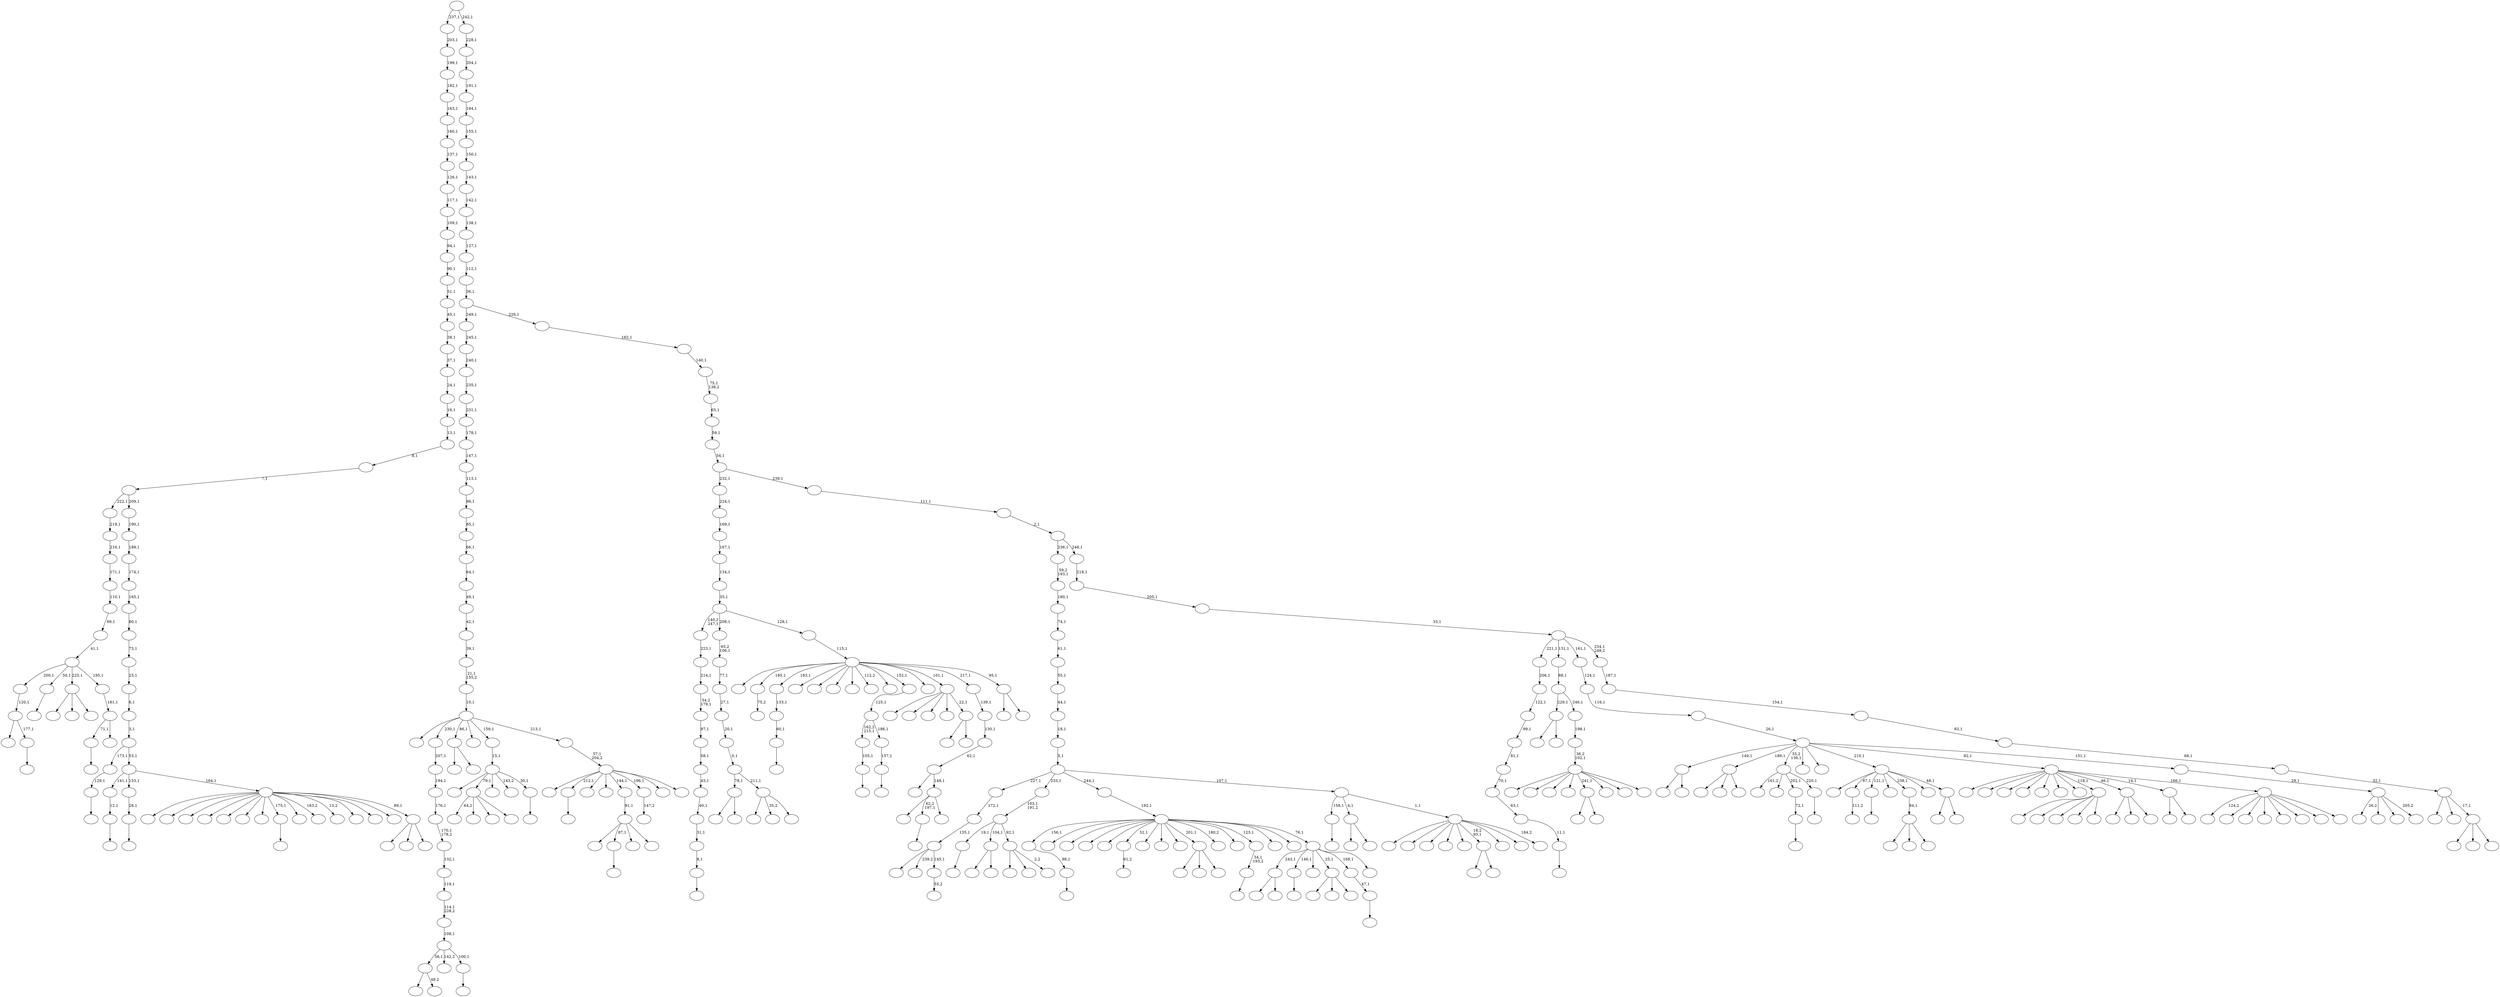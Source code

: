 digraph T {
	450 [label=""]
	449 [label=""]
	448 [label=""]
	447 [label=""]
	446 [label=""]
	445 [label=""]
	444 [label=""]
	443 [label=""]
	442 [label=""]
	441 [label=""]
	440 [label=""]
	439 [label=""]
	438 [label=""]
	437 [label=""]
	436 [label=""]
	435 [label=""]
	434 [label=""]
	433 [label=""]
	432 [label=""]
	431 [label=""]
	430 [label=""]
	429 [label=""]
	428 [label=""]
	427 [label=""]
	426 [label=""]
	425 [label=""]
	424 [label=""]
	423 [label=""]
	422 [label=""]
	421 [label=""]
	420 [label=""]
	419 [label=""]
	418 [label=""]
	417 [label=""]
	416 [label=""]
	415 [label=""]
	414 [label=""]
	413 [label=""]
	412 [label=""]
	411 [label=""]
	410 [label=""]
	409 [label=""]
	408 [label=""]
	407 [label=""]
	406 [label=""]
	405 [label=""]
	404 [label=""]
	403 [label=""]
	402 [label=""]
	401 [label=""]
	400 [label=""]
	399 [label=""]
	398 [label=""]
	397 [label=""]
	396 [label=""]
	395 [label=""]
	394 [label=""]
	393 [label=""]
	392 [label=""]
	391 [label=""]
	390 [label=""]
	389 [label=""]
	388 [label=""]
	387 [label=""]
	386 [label=""]
	385 [label=""]
	384 [label=""]
	383 [label=""]
	382 [label=""]
	381 [label=""]
	380 [label=""]
	379 [label=""]
	378 [label=""]
	377 [label=""]
	376 [label=""]
	375 [label=""]
	374 [label=""]
	373 [label=""]
	372 [label=""]
	371 [label=""]
	370 [label=""]
	369 [label=""]
	368 [label=""]
	367 [label=""]
	366 [label=""]
	365 [label=""]
	364 [label=""]
	363 [label=""]
	362 [label=""]
	361 [label=""]
	360 [label=""]
	359 [label=""]
	358 [label=""]
	357 [label=""]
	356 [label=""]
	355 [label=""]
	354 [label=""]
	353 [label=""]
	352 [label=""]
	351 [label=""]
	350 [label=""]
	349 [label=""]
	348 [label=""]
	347 [label=""]
	346 [label=""]
	345 [label=""]
	344 [label=""]
	343 [label=""]
	342 [label=""]
	341 [label=""]
	340 [label=""]
	339 [label=""]
	338 [label=""]
	337 [label=""]
	336 [label=""]
	335 [label=""]
	334 [label=""]
	333 [label=""]
	332 [label=""]
	331 [label=""]
	330 [label=""]
	329 [label=""]
	328 [label=""]
	327 [label=""]
	326 [label=""]
	325 [label=""]
	324 [label=""]
	323 [label=""]
	322 [label=""]
	321 [label=""]
	320 [label=""]
	319 [label=""]
	318 [label=""]
	317 [label=""]
	316 [label=""]
	315 [label=""]
	314 [label=""]
	313 [label=""]
	312 [label=""]
	311 [label=""]
	310 [label=""]
	309 [label=""]
	308 [label=""]
	307 [label=""]
	306 [label=""]
	305 [label=""]
	304 [label=""]
	303 [label=""]
	302 [label=""]
	301 [label=""]
	300 [label=""]
	299 [label=""]
	298 [label=""]
	297 [label=""]
	296 [label=""]
	295 [label=""]
	294 [label=""]
	293 [label=""]
	292 [label=""]
	291 [label=""]
	290 [label=""]
	289 [label=""]
	288 [label=""]
	287 [label=""]
	286 [label=""]
	285 [label=""]
	284 [label=""]
	283 [label=""]
	282 [label=""]
	281 [label=""]
	280 [label=""]
	279 [label=""]
	278 [label=""]
	277 [label=""]
	276 [label=""]
	275 [label=""]
	274 [label=""]
	273 [label=""]
	272 [label=""]
	271 [label=""]
	270 [label=""]
	269 [label=""]
	268 [label=""]
	267 [label=""]
	266 [label=""]
	265 [label=""]
	264 [label=""]
	263 [label=""]
	262 [label=""]
	261 [label=""]
	260 [label=""]
	259 [label=""]
	258 [label=""]
	257 [label=""]
	256 [label=""]
	255 [label=""]
	254 [label=""]
	253 [label=""]
	252 [label=""]
	251 [label=""]
	250 [label=""]
	249 [label=""]
	248 [label=""]
	247 [label=""]
	246 [label=""]
	245 [label=""]
	244 [label=""]
	243 [label=""]
	242 [label=""]
	241 [label=""]
	240 [label=""]
	239 [label=""]
	238 [label=""]
	237 [label=""]
	236 [label=""]
	235 [label=""]
	234 [label=""]
	233 [label=""]
	232 [label=""]
	231 [label=""]
	230 [label=""]
	229 [label=""]
	228 [label=""]
	227 [label=""]
	226 [label=""]
	225 [label=""]
	224 [label=""]
	223 [label=""]
	222 [label=""]
	221 [label=""]
	220 [label=""]
	219 [label=""]
	218 [label=""]
	217 [label=""]
	216 [label=""]
	215 [label=""]
	214 [label=""]
	213 [label=""]
	212 [label=""]
	211 [label=""]
	210 [label=""]
	209 [label=""]
	208 [label=""]
	207 [label=""]
	206 [label=""]
	205 [label=""]
	204 [label=""]
	203 [label=""]
	202 [label=""]
	201 [label=""]
	200 [label=""]
	199 [label=""]
	198 [label=""]
	197 [label=""]
	196 [label=""]
	195 [label=""]
	194 [label=""]
	193 [label=""]
	192 [label=""]
	191 [label=""]
	190 [label=""]
	189 [label=""]
	188 [label=""]
	187 [label=""]
	186 [label=""]
	185 [label=""]
	184 [label=""]
	183 [label=""]
	182 [label=""]
	181 [label=""]
	180 [label=""]
	179 [label=""]
	178 [label=""]
	177 [label=""]
	176 [label=""]
	175 [label=""]
	174 [label=""]
	173 [label=""]
	172 [label=""]
	171 [label=""]
	170 [label=""]
	169 [label=""]
	168 [label=""]
	167 [label=""]
	166 [label=""]
	165 [label=""]
	164 [label=""]
	163 [label=""]
	162 [label=""]
	161 [label=""]
	160 [label=""]
	159 [label=""]
	158 [label=""]
	157 [label=""]
	156 [label=""]
	155 [label=""]
	154 [label=""]
	153 [label=""]
	152 [label=""]
	151 [label=""]
	150 [label=""]
	149 [label=""]
	148 [label=""]
	147 [label=""]
	146 [label=""]
	145 [label=""]
	144 [label=""]
	143 [label=""]
	142 [label=""]
	141 [label=""]
	140 [label=""]
	139 [label=""]
	138 [label=""]
	137 [label=""]
	136 [label=""]
	135 [label=""]
	134 [label=""]
	133 [label=""]
	132 [label=""]
	131 [label=""]
	130 [label=""]
	129 [label=""]
	128 [label=""]
	127 [label=""]
	126 [label=""]
	125 [label=""]
	124 [label=""]
	123 [label=""]
	122 [label=""]
	121 [label=""]
	120 [label=""]
	119 [label=""]
	118 [label=""]
	117 [label=""]
	116 [label=""]
	115 [label=""]
	114 [label=""]
	113 [label=""]
	112 [label=""]
	111 [label=""]
	110 [label=""]
	109 [label=""]
	108 [label=""]
	107 [label=""]
	106 [label=""]
	105 [label=""]
	104 [label=""]
	103 [label=""]
	102 [label=""]
	101 [label=""]
	100 [label=""]
	99 [label=""]
	98 [label=""]
	97 [label=""]
	96 [label=""]
	95 [label=""]
	94 [label=""]
	93 [label=""]
	92 [label=""]
	91 [label=""]
	90 [label=""]
	89 [label=""]
	88 [label=""]
	87 [label=""]
	86 [label=""]
	85 [label=""]
	84 [label=""]
	83 [label=""]
	82 [label=""]
	81 [label=""]
	80 [label=""]
	79 [label=""]
	78 [label=""]
	77 [label=""]
	76 [label=""]
	75 [label=""]
	74 [label=""]
	73 [label=""]
	72 [label=""]
	71 [label=""]
	70 [label=""]
	69 [label=""]
	68 [label=""]
	67 [label=""]
	66 [label=""]
	65 [label=""]
	64 [label=""]
	63 [label=""]
	62 [label=""]
	61 [label=""]
	60 [label=""]
	59 [label=""]
	58 [label=""]
	57 [label=""]
	56 [label=""]
	55 [label=""]
	54 [label=""]
	53 [label=""]
	52 [label=""]
	51 [label=""]
	50 [label=""]
	49 [label=""]
	48 [label=""]
	47 [label=""]
	46 [label=""]
	45 [label=""]
	44 [label=""]
	43 [label=""]
	42 [label=""]
	41 [label=""]
	40 [label=""]
	39 [label=""]
	38 [label=""]
	37 [label=""]
	36 [label=""]
	35 [label=""]
	34 [label=""]
	33 [label=""]
	32 [label=""]
	31 [label=""]
	30 [label=""]
	29 [label=""]
	28 [label=""]
	27 [label=""]
	26 [label=""]
	25 [label=""]
	24 [label=""]
	23 [label=""]
	22 [label=""]
	21 [label=""]
	20 [label=""]
	19 [label=""]
	18 [label=""]
	17 [label=""]
	16 [label=""]
	15 [label=""]
	14 [label=""]
	13 [label=""]
	12 [label=""]
	11 [label=""]
	10 [label=""]
	9 [label=""]
	8 [label=""]
	7 [label=""]
	6 [label=""]
	5 [label=""]
	4 [label=""]
	3 [label=""]
	2 [label=""]
	1 [label=""]
	0 [label=""]
	449 -> 450 [label=""]
	448 -> 449 [label="98,1"]
	436 -> 437 [label=""]
	434 -> 435 [label=""]
	429 -> 438 [label=""]
	429 -> 430 [label=""]
	409 -> 410 [label=""]
	407 -> 408 [label=""]
	406 -> 407 [label="9,1"]
	405 -> 406 [label="31,1"]
	404 -> 405 [label="40,1"]
	403 -> 404 [label="43,1"]
	402 -> 403 [label="58,1"]
	401 -> 402 [label="97,1"]
	400 -> 401 [label="54,2\n179,1"]
	399 -> 400 [label="214,1"]
	398 -> 399 [label="223,1"]
	387 -> 388 [label="75,2"]
	385 -> 386 [label=""]
	384 -> 385 [label="60,1"]
	383 -> 384 [label="133,1"]
	381 -> 382 [label="55,2"]
	380 -> 427 [label=""]
	380 -> 424 [label="239,2"]
	380 -> 381 [label="145,1"]
	379 -> 380 [label="135,1"]
	378 -> 379 [label="172,1"]
	376 -> 377 [label=""]
	370 -> 371 [label=""]
	369 -> 370 [label="105,1"]
	362 -> 414 [label=""]
	362 -> 363 [label="49,2"]
	349 -> 425 [label=""]
	349 -> 394 [label=""]
	349 -> 350 [label=""]
	342 -> 343 [label=""]
	341 -> 362 [label="56,1"]
	341 -> 358 [label="142,2"]
	341 -> 342 [label="100,1"]
	340 -> 341 [label="108,1"]
	339 -> 340 [label="114,1\n228,2"]
	338 -> 339 [label="119,1"]
	337 -> 338 [label="132,1"]
	336 -> 337 [label="170,1\n178,2"]
	335 -> 336 [label="176,1"]
	334 -> 335 [label="194,1"]
	333 -> 334 [label="207,1"]
	328 -> 329 [label="111,2"]
	318 -> 319 [label="61,2"]
	316 -> 317 [label=""]
	311 -> 444 [label="64,2"]
	311 -> 391 [label=""]
	311 -> 354 [label=""]
	311 -> 312 [label=""]
	306 -> 307 [label=""]
	305 -> 306 [label="12,1"]
	300 -> 301 [label=""]
	299 -> 300 [label="129,1"]
	296 -> 297 [label=""]
	295 -> 296 [label="72,1"]
	293 -> 294 [label=""]
	290 -> 291 [label=""]
	287 -> 322 [label=""]
	287 -> 288 [label=""]
	285 -> 428 [label=""]
	285 -> 286 [label=""]
	282 -> 283 [label=""]
	281 -> 355 [label=""]
	281 -> 282 [label="177,1"]
	280 -> 281 [label="120,1"]
	278 -> 279 [label=""]
	275 -> 276 [label=""]
	274 -> 442 [label="161,2"]
	274 -> 345 [label=""]
	274 -> 295 [label="202,1"]
	274 -> 275 [label="220,1"]
	262 -> 263 [label=""]
	261 -> 262 [label="11,1"]
	260 -> 261 [label="63,1"]
	259 -> 260 [label="70,1"]
	258 -> 259 [label="81,1"]
	257 -> 258 [label="99,1"]
	256 -> 257 [label="122,1"]
	255 -> 256 [label="206,1"]
	250 -> 389 [label=""]
	250 -> 253 [label=""]
	250 -> 251 [label=""]
	248 -> 249 [label=""]
	244 -> 433 [label=""]
	244 -> 316 [label="87,1"]
	244 -> 303 [label=""]
	244 -> 245 [label=""]
	243 -> 244 [label="91,1"]
	241 -> 242 [label=""]
	240 -> 241 [label="157,1"]
	239 -> 369 [label="162,2\n215,1"]
	239 -> 240 [label="186,1"]
	238 -> 239 [label="125,1"]
	236 -> 367 [label=""]
	236 -> 237 [label=""]
	226 -> 413 [label=""]
	226 -> 227 [label=""]
	224 -> 332 [label=""]
	224 -> 325 [label=""]
	224 -> 273 [label=""]
	224 -> 228 [label=""]
	224 -> 225 [label=""]
	220 -> 431 [label=""]
	220 -> 330 [label=""]
	220 -> 221 [label=""]
	218 -> 390 [label=""]
	218 -> 219 [label=""]
	215 -> 267 [label=""]
	215 -> 233 [label=""]
	215 -> 216 [label=""]
	213 -> 324 [label=""]
	213 -> 214 [label=""]
	211 -> 313 [label=""]
	211 -> 212 [label=""]
	209 -> 445 [label=""]
	209 -> 432 [label=""]
	209 -> 210 [label=""]
	207 -> 208 [label=""]
	206 -> 207 [label="28,1"]
	203 -> 373 [label=""]
	203 -> 204 [label=""]
	201 -> 202 [label=""]
	200 -> 201 [label="47,1"]
	198 -> 199 [label=""]
	197 -> 198 [label="34,1\n193,2"]
	190 -> 326 [label=""]
	190 -> 205 [label=""]
	190 -> 191 [label=""]
	189 -> 190 [label="84,1"]
	187 -> 374 [label=""]
	187 -> 308 [label="35,2"]
	187 -> 188 [label=""]
	186 -> 226 [label="78,1"]
	186 -> 187 [label="211,1"]
	185 -> 186 [label="0,1"]
	184 -> 185 [label="20,1"]
	183 -> 184 [label="27,1"]
	182 -> 183 [label="77,1"]
	181 -> 182 [label="65,2\n106,1"]
	175 -> 176 [label=""]
	174 -> 393 [label=""]
	174 -> 311 [label="79,1"]
	174 -> 277 [label=""]
	174 -> 272 [label="143,2"]
	174 -> 175 [label="30,1"]
	173 -> 174 [label="15,1"]
	171 -> 268 [label=""]
	171 -> 172 [label=""]
	167 -> 168 [label="147,2"]
	163 -> 164 [label=""]
	160 -> 409 [label="71,1"]
	160 -> 161 [label=""]
	159 -> 160 [label="181,1"]
	158 -> 280 [label="200,1"]
	158 -> 248 [label="50,1"]
	158 -> 220 [label="225,1"]
	158 -> 159 [label="195,1"]
	157 -> 158 [label="41,1"]
	156 -> 157 [label="69,1"]
	155 -> 156 [label="110,1"]
	154 -> 155 [label="171,1"]
	153 -> 154 [label="216,1"]
	152 -> 153 [label="219,1"]
	150 -> 352 [label=""]
	150 -> 270 [label=""]
	150 -> 151 [label="2,2"]
	149 -> 436 [label="19,1"]
	149 -> 211 [label="104,1"]
	149 -> 150 [label="92,1"]
	148 -> 149 [label="103,1\n191,2"]
	146 -> 392 [label=""]
	146 -> 147 [label=""]
	145 -> 420 [label=""]
	145 -> 353 [label=""]
	145 -> 252 [label=""]
	145 -> 230 [label=""]
	145 -> 146 [label="22,1"]
	142 -> 447 [label=""]
	142 -> 163 [label="62,2\n197,1"]
	142 -> 143 [label=""]
	141 -> 351 [label=""]
	141 -> 142 [label="148,1"]
	140 -> 141 [label="62,1"]
	139 -> 140 [label="130,1"]
	138 -> 139 [label="139,1"]
	136 -> 269 [label=""]
	136 -> 137 [label=""]
	135 -> 365 [label=""]
	135 -> 328 [label="67,1"]
	135 -> 290 [label="121,1"]
	135 -> 196 [label=""]
	135 -> 189 [label="238,1"]
	135 -> 178 [label=""]
	135 -> 136 [label="48,1"]
	132 -> 285 [label="243,1"]
	132 -> 278 [label="146,1"]
	132 -> 264 [label=""]
	132 -> 209 [label="25,1"]
	132 -> 200 [label="168,1"]
	132 -> 133 [label=""]
	131 -> 448 [label="156,1"]
	131 -> 426 [label=""]
	131 -> 423 [label=""]
	131 -> 360 [label=""]
	131 -> 344 [label=""]
	131 -> 318 [label="52,1"]
	131 -> 304 [label=""]
	131 -> 284 [label=""]
	131 -> 266 [label=""]
	131 -> 250 [label="201,1"]
	131 -> 247 [label="180,2"]
	131 -> 217 [label=""]
	131 -> 197 [label="123,1"]
	131 -> 180 [label=""]
	131 -> 166 [label=""]
	131 -> 132 [label="76,1"]
	130 -> 131 [label="192,1"]
	128 -> 421 [label=""]
	128 -> 419 [label=""]
	128 -> 417 [label=""]
	128 -> 302 [label=""]
	128 -> 287 [label="241,1"]
	128 -> 193 [label=""]
	128 -> 169 [label=""]
	128 -> 129 [label=""]
	127 -> 128 [label="36,2\n102,1"]
	126 -> 127 [label="198,1"]
	125 -> 218 [label="229,1"]
	125 -> 126 [label="246,1"]
	124 -> 125 [label="88,1"]
	122 -> 357 [label=""]
	122 -> 321 [label=""]
	122 -> 320 [label=""]
	122 -> 232 [label=""]
	122 -> 229 [label=""]
	122 -> 171 [label="18,2\n93,1"]
	122 -> 162 [label=""]
	122 -> 144 [label=""]
	122 -> 123 [label="184,2"]
	121 -> 434 [label="158,1"]
	121 -> 203 [label="4,1"]
	121 -> 122 [label="1,1"]
	120 -> 378 [label="227,1"]
	120 -> 148 [label="233,1"]
	120 -> 130 [label="244,1"]
	120 -> 121 [label="107,1"]
	119 -> 120 [label="5,1"]
	118 -> 119 [label="18,1"]
	117 -> 118 [label="44,1"]
	116 -> 117 [label="55,1"]
	115 -> 116 [label="61,1"]
	114 -> 115 [label="74,1"]
	113 -> 114 [label="180,1"]
	112 -> 113 [label="59,2\n193,1"]
	110 -> 375 [label=""]
	110 -> 111 [label=""]
	109 -> 446 [label=""]
	109 -> 387 [label="185,1"]
	109 -> 383 [label="183,1"]
	109 -> 368 [label=""]
	109 -> 364 [label=""]
	109 -> 361 [label=""]
	109 -> 347 [label=""]
	109 -> 346 [label="112,2"]
	109 -> 309 [label=""]
	109 -> 238 [label="152,1"]
	109 -> 223 [label=""]
	109 -> 145 [label="101,1"]
	109 -> 138 [label="217,1"]
	109 -> 110 [label="95,1"]
	108 -> 109 [label="115,1"]
	107 -> 398 [label="140,2\n247,1"]
	107 -> 181 [label="208,1"]
	107 -> 108 [label="128,1"]
	106 -> 107 [label="35,1"]
	105 -> 106 [label="134,1"]
	104 -> 105 [label="167,1"]
	103 -> 104 [label="169,1"]
	102 -> 103 [label="224,1"]
	99 -> 422 [label=""]
	99 -> 376 [label="212,1"]
	99 -> 372 [label=""]
	99 -> 292 [label=""]
	99 -> 243 [label="144,1"]
	99 -> 167 [label="196,1"]
	99 -> 101 [label=""]
	99 -> 100 [label=""]
	98 -> 99 [label="57,1\n204,2"]
	97 -> 395 [label=""]
	97 -> 333 [label="230,1"]
	97 -> 236 [label="86,1"]
	97 -> 179 [label=""]
	97 -> 173 [label="159,1"]
	97 -> 98 [label="213,1"]
	96 -> 97 [label="10,1"]
	95 -> 96 [label="21,1\n155,2"]
	94 -> 95 [label="39,1"]
	93 -> 94 [label="42,1"]
	92 -> 93 [label="49,1"]
	91 -> 92 [label="64,1"]
	90 -> 91 [label="66,1"]
	89 -> 90 [label="85,1"]
	88 -> 89 [label="96,1"]
	87 -> 88 [label="113,1"]
	86 -> 87 [label="147,1"]
	85 -> 86 [label="178,1"]
	84 -> 85 [label="231,1"]
	83 -> 84 [label="235,1"]
	82 -> 83 [label="240,1"]
	81 -> 82 [label="245,1"]
	79 -> 415 [label="124,2"]
	79 -> 366 [label=""]
	79 -> 265 [label=""]
	79 -> 222 [label=""]
	79 -> 195 [label=""]
	79 -> 177 [label=""]
	79 -> 134 [label=""]
	79 -> 80 [label=""]
	78 -> 443 [label=""]
	78 -> 441 [label=""]
	78 -> 412 [label=""]
	78 -> 359 [label=""]
	78 -> 356 [label=""]
	78 -> 323 [label=""]
	78 -> 310 [label=""]
	78 -> 224 [label="118,1"]
	78 -> 215 [label="46,1"]
	78 -> 213 [label="14,1"]
	78 -> 79 [label="166,1"]
	76 -> 315 [label=""]
	76 -> 298 [label=""]
	76 -> 77 [label=""]
	75 -> 440 [label=""]
	75 -> 418 [label=""]
	75 -> 397 [label=""]
	75 -> 396 [label=""]
	75 -> 331 [label=""]
	75 -> 327 [label=""]
	75 -> 314 [label=""]
	75 -> 293 [label="175,1"]
	75 -> 246 [label=""]
	75 -> 235 [label="163,2"]
	75 -> 234 [label="13,2"]
	75 -> 231 [label=""]
	75 -> 194 [label=""]
	75 -> 170 [label=""]
	75 -> 76 [label="89,1"]
	74 -> 305 [label="141,1"]
	74 -> 206 [label="153,1"]
	74 -> 75 [label="164,1"]
	73 -> 299 [label="173,1"]
	73 -> 74 [label="53,1"]
	72 -> 73 [label="3,1"]
	71 -> 72 [label="6,1"]
	70 -> 71 [label="23,1"]
	69 -> 70 [label="73,1"]
	68 -> 69 [label="80,1"]
	67 -> 68 [label="165,1"]
	66 -> 67 [label="174,1"]
	65 -> 66 [label="188,1"]
	64 -> 65 [label="190,1"]
	63 -> 152 [label="222,1"]
	63 -> 64 [label="209,1"]
	62 -> 63 [label="7,1"]
	61 -> 62 [label="8,1"]
	60 -> 61 [label="13,1"]
	59 -> 60 [label="16,1"]
	58 -> 59 [label="24,1"]
	57 -> 58 [label="37,1"]
	56 -> 57 [label="38,1"]
	55 -> 56 [label="45,1"]
	54 -> 55 [label="51,1"]
	53 -> 54 [label="90,1"]
	52 -> 53 [label="94,1"]
	51 -> 52 [label="109,1"]
	50 -> 51 [label="117,1"]
	49 -> 50 [label="126,1"]
	48 -> 49 [label="137,1"]
	47 -> 48 [label="160,1"]
	46 -> 47 [label="163,1"]
	45 -> 46 [label="182,1"]
	44 -> 45 [label="199,1"]
	43 -> 44 [label="203,1"]
	41 -> 411 [label="26,2"]
	41 -> 348 [label=""]
	41 -> 192 [label=""]
	41 -> 42 [label="205,2"]
	40 -> 41 [label="29,1"]
	39 -> 429 [label="149,1"]
	39 -> 349 [label="189,1"]
	39 -> 274 [label="33,2\n136,1"]
	39 -> 271 [label=""]
	39 -> 165 [label=""]
	39 -> 135 [label="210,1"]
	39 -> 78 [label="82,1"]
	39 -> 40 [label="151,1"]
	38 -> 39 [label="26,1"]
	37 -> 38 [label="116,1"]
	36 -> 37 [label="124,1"]
	34 -> 439 [label=""]
	34 -> 254 [label=""]
	34 -> 35 [label=""]
	33 -> 416 [label=""]
	33 -> 289 [label=""]
	33 -> 34 [label="17,1"]
	32 -> 33 [label="32,1"]
	31 -> 32 [label="68,1"]
	30 -> 31 [label="83,1"]
	29 -> 30 [label="154,1"]
	28 -> 29 [label="187,1"]
	27 -> 255 [label="221,1"]
	27 -> 124 [label="131,1"]
	27 -> 36 [label="161,1"]
	27 -> 28 [label="234,1\n248,2"]
	26 -> 27 [label="33,1"]
	25 -> 26 [label="205,1"]
	24 -> 25 [label="218,1"]
	23 -> 112 [label="236,1"]
	23 -> 24 [label="248,1"]
	22 -> 23 [label="2,1"]
	21 -> 22 [label="111,1"]
	20 -> 102 [label="232,1"]
	20 -> 21 [label="239,1"]
	19 -> 20 [label="54,1"]
	18 -> 19 [label="59,1"]
	17 -> 18 [label="65,1"]
	16 -> 17 [label="75,1\n138,2"]
	15 -> 16 [label="140,1"]
	14 -> 15 [label="162,1"]
	13 -> 81 [label="249,1"]
	13 -> 14 [label="226,1"]
	12 -> 13 [label="36,1"]
	11 -> 12 [label="112,1"]
	10 -> 11 [label="127,1"]
	9 -> 10 [label="138,1"]
	8 -> 9 [label="142,1"]
	7 -> 8 [label="143,1"]
	6 -> 7 [label="150,1"]
	5 -> 6 [label="155,1"]
	4 -> 5 [label="184,1"]
	3 -> 4 [label="191,1"]
	2 -> 3 [label="204,1"]
	1 -> 2 [label="228,1"]
	0 -> 43 [label="237,1"]
	0 -> 1 [label="242,1"]
}
